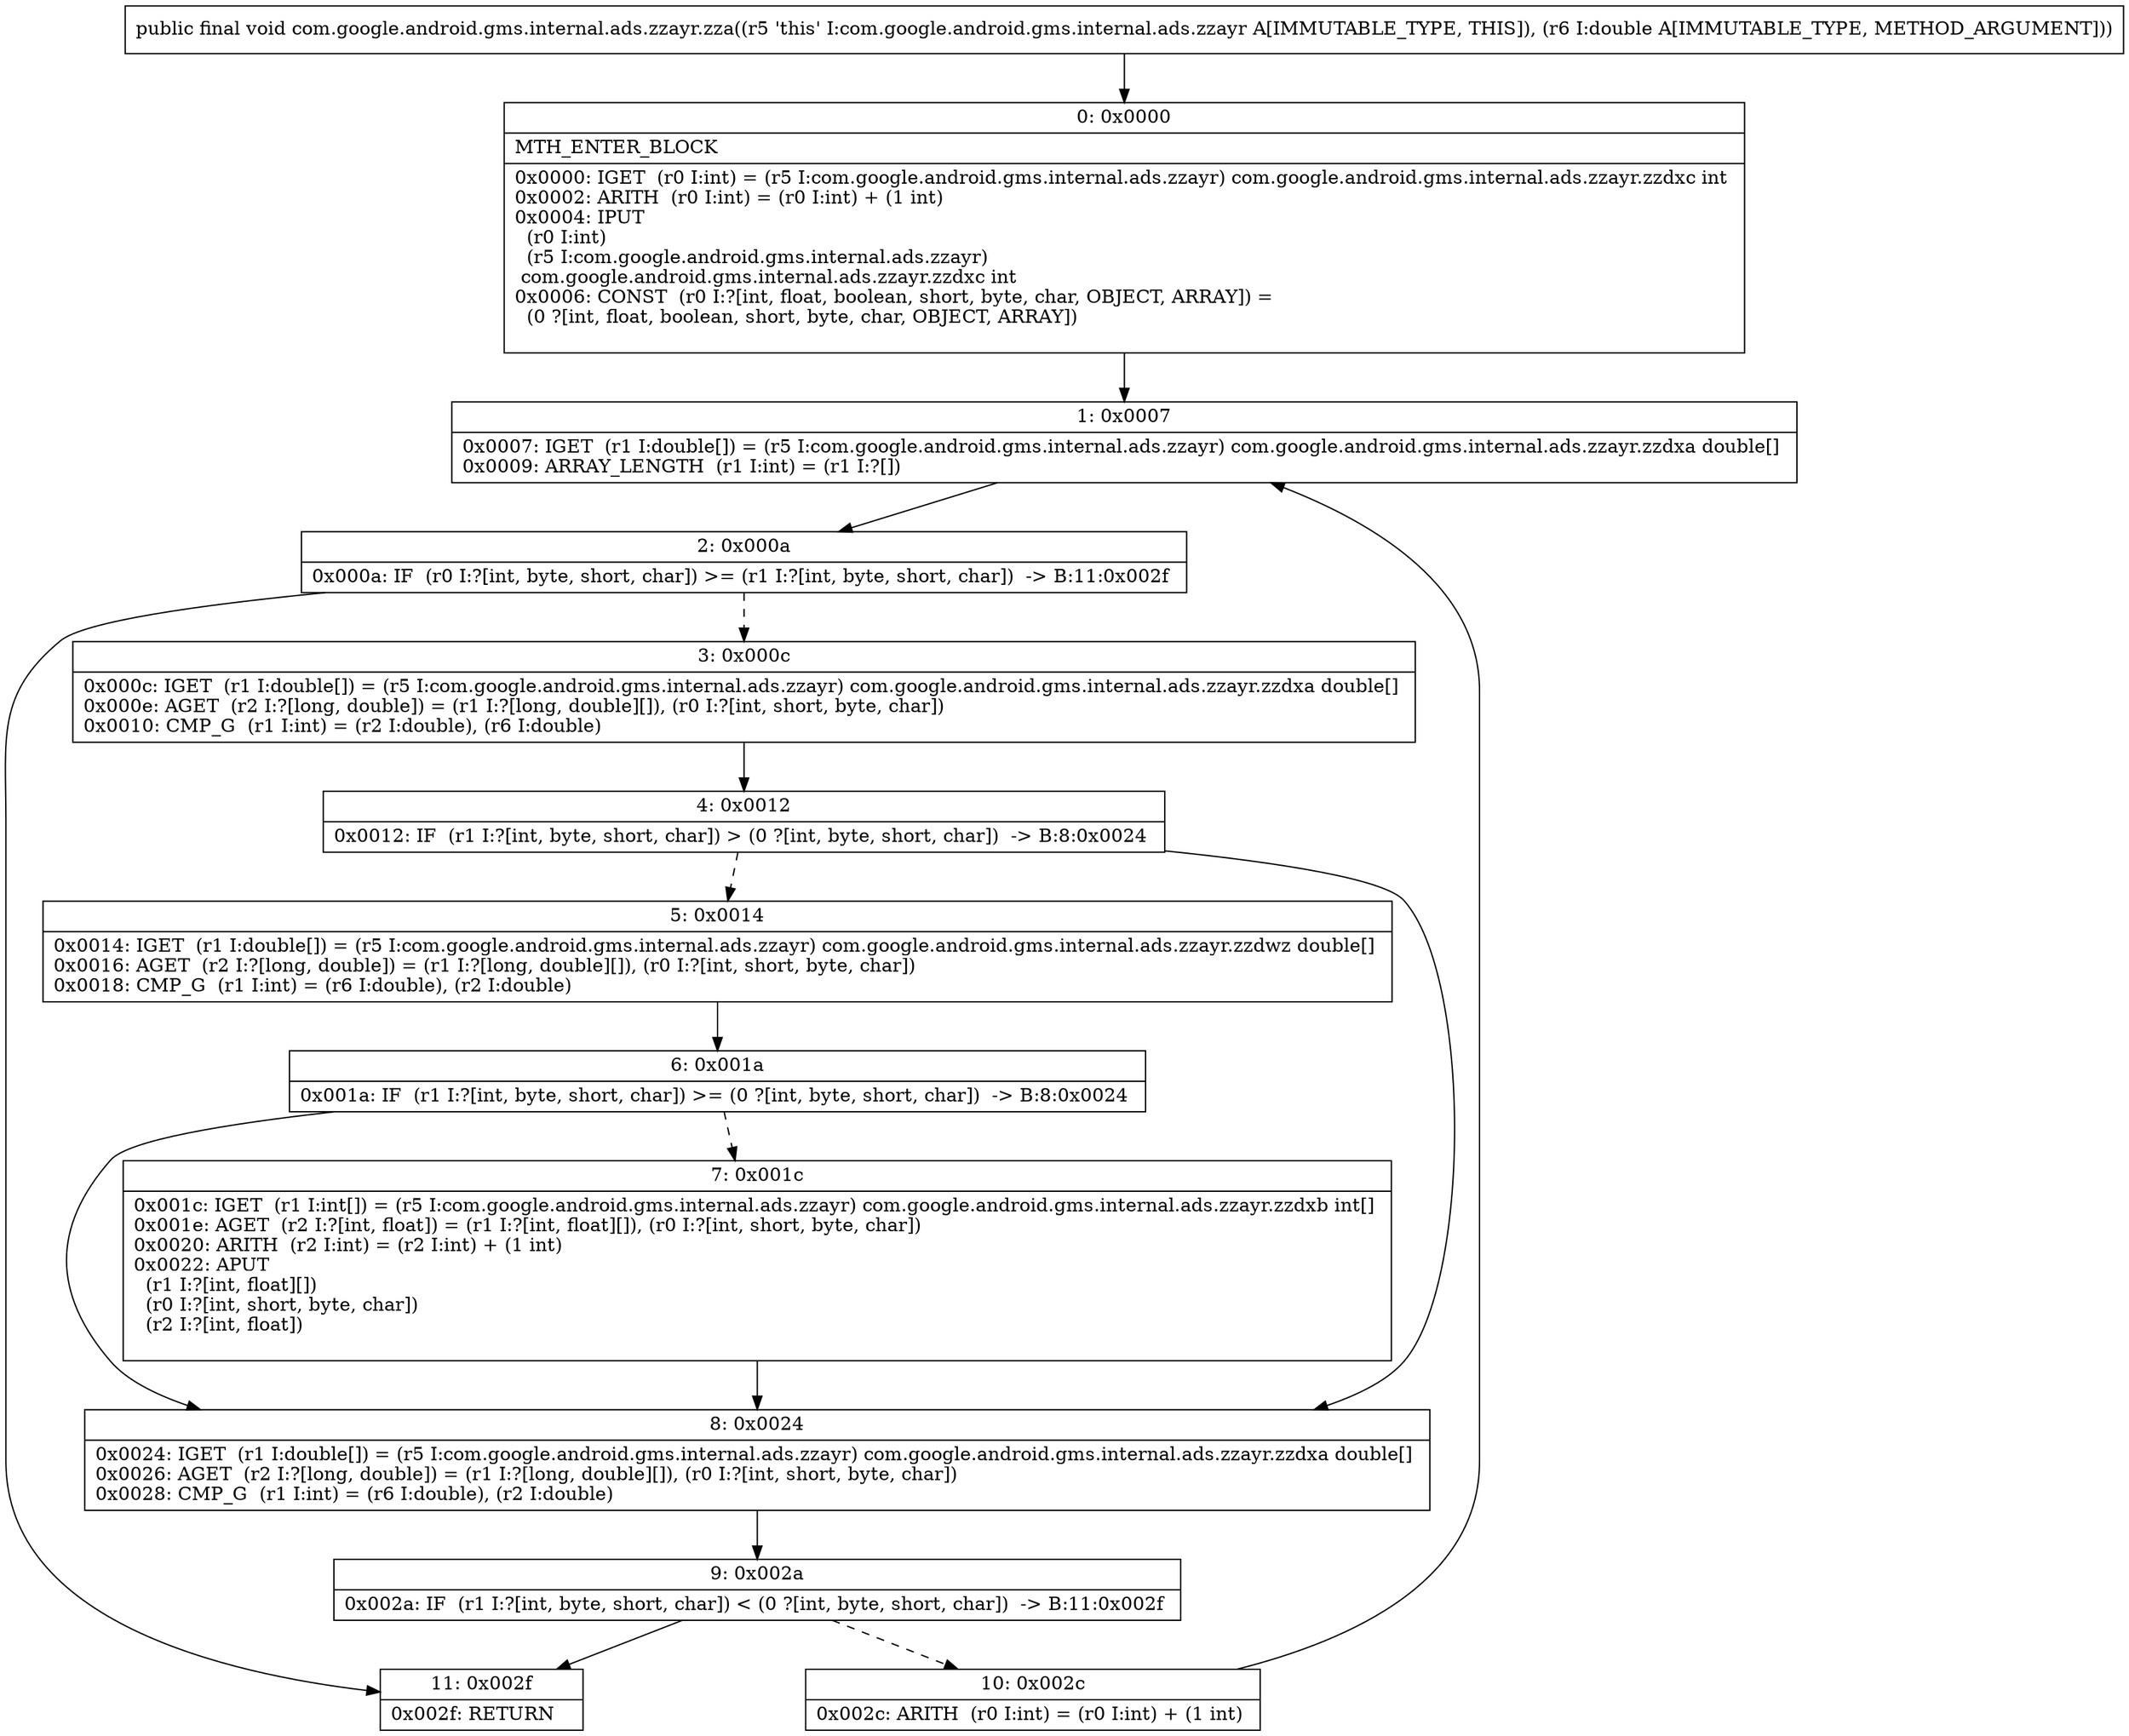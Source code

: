 digraph "CFG forcom.google.android.gms.internal.ads.zzayr.zza(D)V" {
Node_0 [shape=record,label="{0\:\ 0x0000|MTH_ENTER_BLOCK\l|0x0000: IGET  (r0 I:int) = (r5 I:com.google.android.gms.internal.ads.zzayr) com.google.android.gms.internal.ads.zzayr.zzdxc int \l0x0002: ARITH  (r0 I:int) = (r0 I:int) + (1 int) \l0x0004: IPUT  \l  (r0 I:int)\l  (r5 I:com.google.android.gms.internal.ads.zzayr)\l com.google.android.gms.internal.ads.zzayr.zzdxc int \l0x0006: CONST  (r0 I:?[int, float, boolean, short, byte, char, OBJECT, ARRAY]) = \l  (0 ?[int, float, boolean, short, byte, char, OBJECT, ARRAY])\l \l}"];
Node_1 [shape=record,label="{1\:\ 0x0007|0x0007: IGET  (r1 I:double[]) = (r5 I:com.google.android.gms.internal.ads.zzayr) com.google.android.gms.internal.ads.zzayr.zzdxa double[] \l0x0009: ARRAY_LENGTH  (r1 I:int) = (r1 I:?[]) \l}"];
Node_2 [shape=record,label="{2\:\ 0x000a|0x000a: IF  (r0 I:?[int, byte, short, char]) \>= (r1 I:?[int, byte, short, char])  \-\> B:11:0x002f \l}"];
Node_3 [shape=record,label="{3\:\ 0x000c|0x000c: IGET  (r1 I:double[]) = (r5 I:com.google.android.gms.internal.ads.zzayr) com.google.android.gms.internal.ads.zzayr.zzdxa double[] \l0x000e: AGET  (r2 I:?[long, double]) = (r1 I:?[long, double][]), (r0 I:?[int, short, byte, char]) \l0x0010: CMP_G  (r1 I:int) = (r2 I:double), (r6 I:double) \l}"];
Node_4 [shape=record,label="{4\:\ 0x0012|0x0012: IF  (r1 I:?[int, byte, short, char]) \> (0 ?[int, byte, short, char])  \-\> B:8:0x0024 \l}"];
Node_5 [shape=record,label="{5\:\ 0x0014|0x0014: IGET  (r1 I:double[]) = (r5 I:com.google.android.gms.internal.ads.zzayr) com.google.android.gms.internal.ads.zzayr.zzdwz double[] \l0x0016: AGET  (r2 I:?[long, double]) = (r1 I:?[long, double][]), (r0 I:?[int, short, byte, char]) \l0x0018: CMP_G  (r1 I:int) = (r6 I:double), (r2 I:double) \l}"];
Node_6 [shape=record,label="{6\:\ 0x001a|0x001a: IF  (r1 I:?[int, byte, short, char]) \>= (0 ?[int, byte, short, char])  \-\> B:8:0x0024 \l}"];
Node_7 [shape=record,label="{7\:\ 0x001c|0x001c: IGET  (r1 I:int[]) = (r5 I:com.google.android.gms.internal.ads.zzayr) com.google.android.gms.internal.ads.zzayr.zzdxb int[] \l0x001e: AGET  (r2 I:?[int, float]) = (r1 I:?[int, float][]), (r0 I:?[int, short, byte, char]) \l0x0020: ARITH  (r2 I:int) = (r2 I:int) + (1 int) \l0x0022: APUT  \l  (r1 I:?[int, float][])\l  (r0 I:?[int, short, byte, char])\l  (r2 I:?[int, float])\l \l}"];
Node_8 [shape=record,label="{8\:\ 0x0024|0x0024: IGET  (r1 I:double[]) = (r5 I:com.google.android.gms.internal.ads.zzayr) com.google.android.gms.internal.ads.zzayr.zzdxa double[] \l0x0026: AGET  (r2 I:?[long, double]) = (r1 I:?[long, double][]), (r0 I:?[int, short, byte, char]) \l0x0028: CMP_G  (r1 I:int) = (r6 I:double), (r2 I:double) \l}"];
Node_9 [shape=record,label="{9\:\ 0x002a|0x002a: IF  (r1 I:?[int, byte, short, char]) \< (0 ?[int, byte, short, char])  \-\> B:11:0x002f \l}"];
Node_10 [shape=record,label="{10\:\ 0x002c|0x002c: ARITH  (r0 I:int) = (r0 I:int) + (1 int) \l}"];
Node_11 [shape=record,label="{11\:\ 0x002f|0x002f: RETURN   \l}"];
MethodNode[shape=record,label="{public final void com.google.android.gms.internal.ads.zzayr.zza((r5 'this' I:com.google.android.gms.internal.ads.zzayr A[IMMUTABLE_TYPE, THIS]), (r6 I:double A[IMMUTABLE_TYPE, METHOD_ARGUMENT])) }"];
MethodNode -> Node_0;
Node_0 -> Node_1;
Node_1 -> Node_2;
Node_2 -> Node_3[style=dashed];
Node_2 -> Node_11;
Node_3 -> Node_4;
Node_4 -> Node_5[style=dashed];
Node_4 -> Node_8;
Node_5 -> Node_6;
Node_6 -> Node_7[style=dashed];
Node_6 -> Node_8;
Node_7 -> Node_8;
Node_8 -> Node_9;
Node_9 -> Node_10[style=dashed];
Node_9 -> Node_11;
Node_10 -> Node_1;
}

